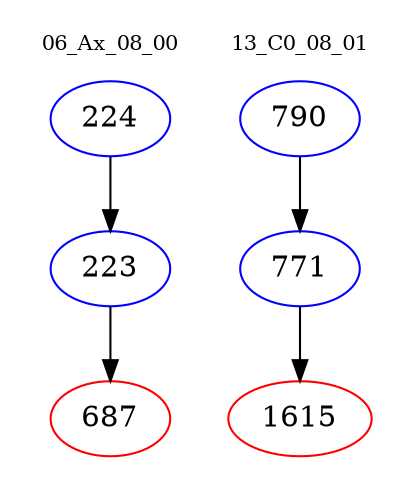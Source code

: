 digraph{
subgraph cluster_0 {
color = white
label = "06_Ax_08_00";
fontsize=10;
T0_224 [label="224", color="blue"]
T0_224 -> T0_223 [color="black"]
T0_223 [label="223", color="blue"]
T0_223 -> T0_687 [color="black"]
T0_687 [label="687", color="red"]
}
subgraph cluster_1 {
color = white
label = "13_C0_08_01";
fontsize=10;
T1_790 [label="790", color="blue"]
T1_790 -> T1_771 [color="black"]
T1_771 [label="771", color="blue"]
T1_771 -> T1_1615 [color="black"]
T1_1615 [label="1615", color="red"]
}
}
